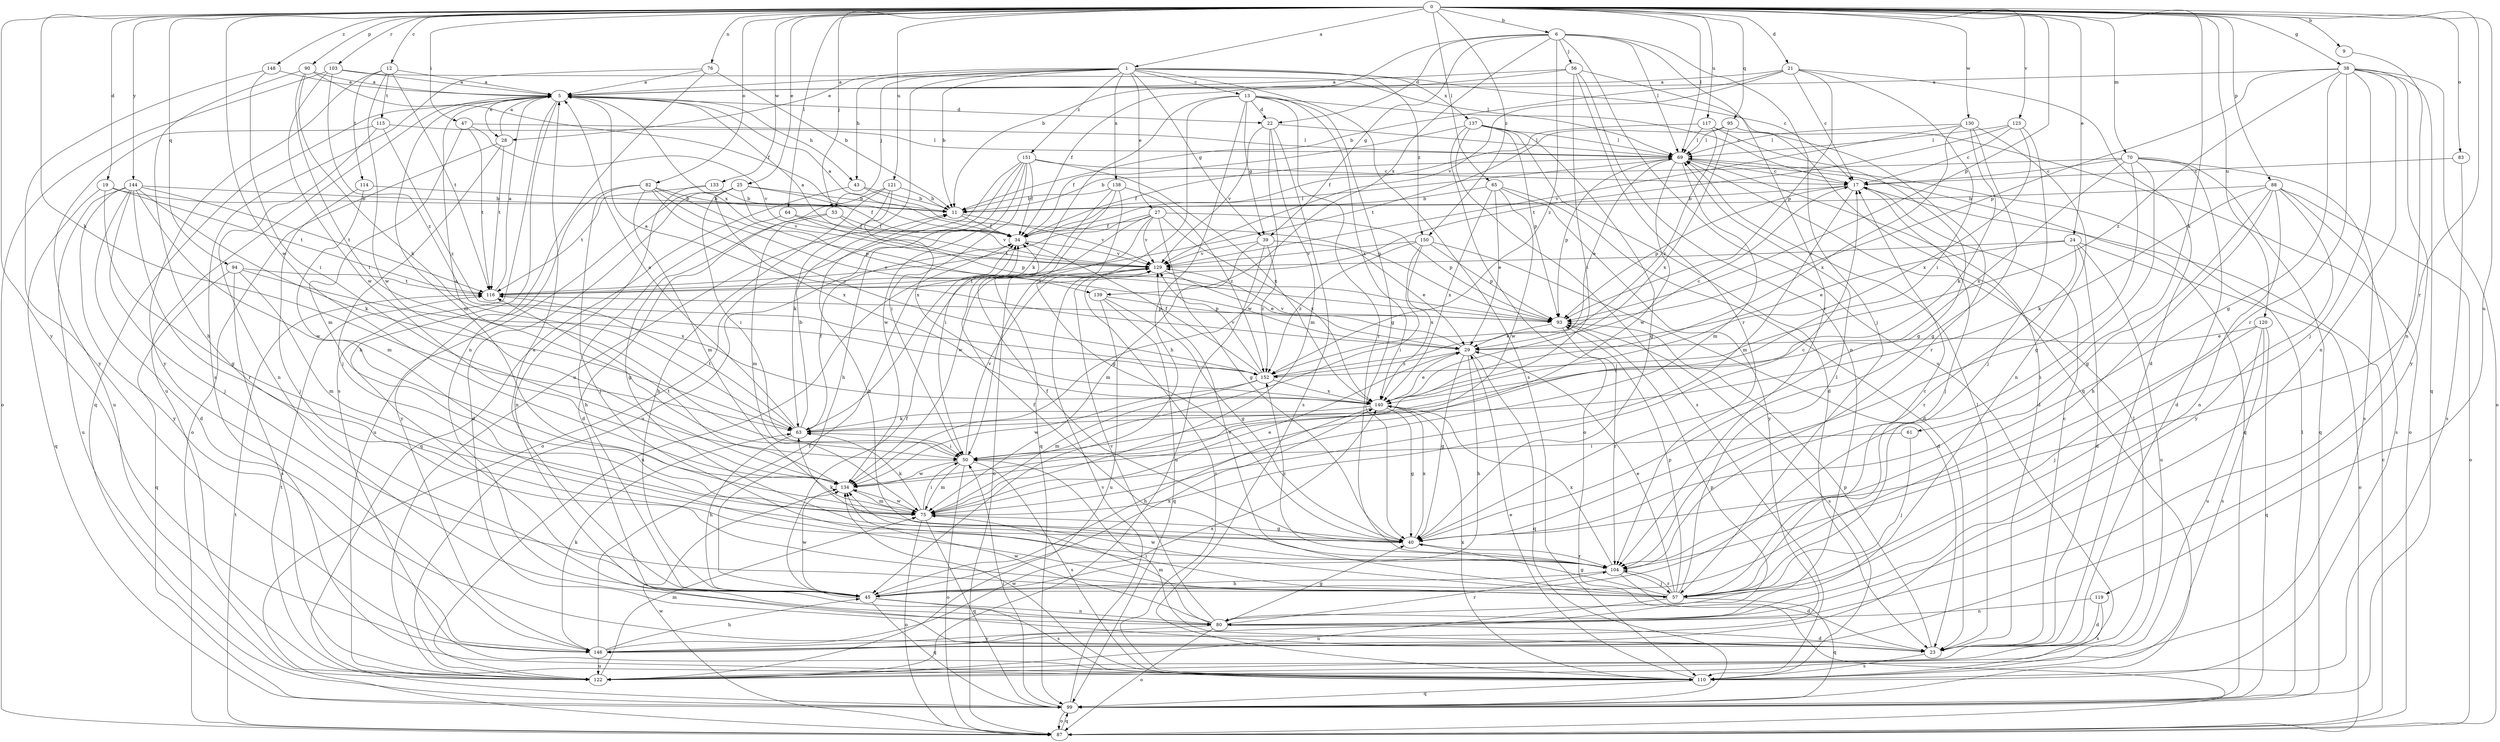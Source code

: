 strict digraph  {
0;
1;
5;
6;
9;
11;
12;
13;
17;
19;
21;
22;
23;
24;
25;
27;
28;
29;
34;
38;
39;
40;
43;
45;
47;
50;
53;
56;
57;
61;
63;
64;
65;
69;
70;
75;
76;
80;
82;
83;
87;
88;
90;
93;
94;
95;
99;
103;
104;
110;
114;
115;
116;
117;
119;
120;
121;
122;
123;
129;
130;
133;
134;
137;
138;
139;
140;
144;
146;
148;
150;
151;
152;
0 -> 1  [label=a];
0 -> 6  [label=b];
0 -> 9  [label=b];
0 -> 12  [label=c];
0 -> 19  [label=d];
0 -> 21  [label=d];
0 -> 24  [label=e];
0 -> 25  [label=e];
0 -> 38  [label=g];
0 -> 47  [label=i];
0 -> 53  [label=j];
0 -> 61  [label=k];
0 -> 63  [label=k];
0 -> 64  [label=l];
0 -> 65  [label=l];
0 -> 69  [label=l];
0 -> 70  [label=m];
0 -> 76  [label=n];
0 -> 82  [label=o];
0 -> 83  [label=o];
0 -> 88  [label=p];
0 -> 90  [label=p];
0 -> 93  [label=p];
0 -> 94  [label=q];
0 -> 95  [label=q];
0 -> 103  [label=r];
0 -> 104  [label=r];
0 -> 117  [label=u];
0 -> 119  [label=u];
0 -> 120  [label=u];
0 -> 121  [label=u];
0 -> 123  [label=v];
0 -> 130  [label=w];
0 -> 133  [label=w];
0 -> 134  [label=w];
0 -> 144  [label=y];
0 -> 146  [label=y];
0 -> 148  [label=z];
0 -> 150  [label=z];
1 -> 5  [label=a];
1 -> 11  [label=b];
1 -> 13  [label=c];
1 -> 17  [label=c];
1 -> 27  [label=e];
1 -> 28  [label=e];
1 -> 39  [label=g];
1 -> 43  [label=h];
1 -> 53  [label=j];
1 -> 110  [label=s];
1 -> 122  [label=u];
1 -> 137  [label=x];
1 -> 138  [label=x];
1 -> 150  [label=z];
1 -> 151  [label=z];
5 -> 22  [label=d];
5 -> 28  [label=e];
5 -> 43  [label=h];
5 -> 45  [label=h];
5 -> 75  [label=m];
5 -> 99  [label=q];
5 -> 110  [label=s];
5 -> 122  [label=u];
5 -> 139  [label=x];
6 -> 11  [label=b];
6 -> 22  [label=d];
6 -> 39  [label=g];
6 -> 56  [label=j];
6 -> 57  [label=j];
6 -> 69  [label=l];
6 -> 104  [label=r];
6 -> 122  [label=u];
6 -> 139  [label=x];
6 -> 152  [label=z];
9 -> 80  [label=n];
11 -> 34  [label=f];
11 -> 129  [label=v];
12 -> 5  [label=a];
12 -> 114  [label=t];
12 -> 115  [label=t];
12 -> 116  [label=t];
12 -> 134  [label=w];
12 -> 146  [label=y];
13 -> 17  [label=c];
13 -> 22  [label=d];
13 -> 39  [label=g];
13 -> 40  [label=g];
13 -> 45  [label=h];
13 -> 50  [label=i];
13 -> 63  [label=k];
13 -> 104  [label=r];
13 -> 140  [label=x];
17 -> 11  [label=b];
17 -> 57  [label=j];
17 -> 75  [label=m];
17 -> 93  [label=p];
19 -> 11  [label=b];
19 -> 40  [label=g];
19 -> 99  [label=q];
19 -> 116  [label=t];
21 -> 5  [label=a];
21 -> 11  [label=b];
21 -> 17  [label=c];
21 -> 23  [label=d];
21 -> 50  [label=i];
21 -> 93  [label=p];
21 -> 129  [label=v];
22 -> 69  [label=l];
22 -> 75  [label=m];
22 -> 110  [label=s];
22 -> 129  [label=v];
22 -> 134  [label=w];
23 -> 17  [label=c];
23 -> 50  [label=i];
23 -> 69  [label=l];
23 -> 93  [label=p];
23 -> 110  [label=s];
24 -> 23  [label=d];
24 -> 29  [label=e];
24 -> 87  [label=o];
24 -> 104  [label=r];
24 -> 122  [label=u];
24 -> 129  [label=v];
25 -> 11  [label=b];
25 -> 23  [label=d];
25 -> 34  [label=f];
25 -> 50  [label=i];
25 -> 122  [label=u];
25 -> 129  [label=v];
25 -> 140  [label=x];
27 -> 34  [label=f];
27 -> 40  [label=g];
27 -> 87  [label=o];
27 -> 93  [label=p];
27 -> 116  [label=t];
27 -> 129  [label=v];
27 -> 134  [label=w];
27 -> 140  [label=x];
28 -> 5  [label=a];
28 -> 57  [label=j];
28 -> 87  [label=o];
28 -> 116  [label=t];
29 -> 5  [label=a];
29 -> 40  [label=g];
29 -> 45  [label=h];
29 -> 99  [label=q];
29 -> 129  [label=v];
29 -> 152  [label=z];
34 -> 5  [label=a];
34 -> 69  [label=l];
34 -> 122  [label=u];
34 -> 129  [label=v];
38 -> 5  [label=a];
38 -> 40  [label=g];
38 -> 57  [label=j];
38 -> 80  [label=n];
38 -> 87  [label=o];
38 -> 93  [label=p];
38 -> 99  [label=q];
38 -> 104  [label=r];
38 -> 146  [label=y];
38 -> 152  [label=z];
39 -> 29  [label=e];
39 -> 75  [label=m];
39 -> 122  [label=u];
39 -> 129  [label=v];
39 -> 152  [label=z];
40 -> 34  [label=f];
40 -> 63  [label=k];
40 -> 104  [label=r];
40 -> 140  [label=x];
43 -> 11  [label=b];
43 -> 93  [label=p];
43 -> 99  [label=q];
45 -> 5  [label=a];
45 -> 34  [label=f];
45 -> 80  [label=n];
45 -> 99  [label=q];
45 -> 110  [label=s];
45 -> 134  [label=w];
45 -> 140  [label=x];
47 -> 69  [label=l];
47 -> 75  [label=m];
47 -> 116  [label=t];
47 -> 129  [label=v];
50 -> 5  [label=a];
50 -> 75  [label=m];
50 -> 87  [label=o];
50 -> 110  [label=s];
50 -> 129  [label=v];
50 -> 134  [label=w];
53 -> 34  [label=f];
53 -> 40  [label=g];
53 -> 75  [label=m];
53 -> 129  [label=v];
56 -> 5  [label=a];
56 -> 34  [label=f];
56 -> 50  [label=i];
56 -> 80  [label=n];
56 -> 99  [label=q];
56 -> 104  [label=r];
57 -> 17  [label=c];
57 -> 29  [label=e];
57 -> 40  [label=g];
57 -> 69  [label=l];
57 -> 93  [label=p];
57 -> 99  [label=q];
57 -> 104  [label=r];
57 -> 122  [label=u];
57 -> 129  [label=v];
57 -> 134  [label=w];
61 -> 50  [label=i];
61 -> 57  [label=j];
63 -> 5  [label=a];
63 -> 11  [label=b];
63 -> 34  [label=f];
63 -> 45  [label=h];
63 -> 50  [label=i];
63 -> 116  [label=t];
64 -> 34  [label=f];
64 -> 45  [label=h];
64 -> 93  [label=p];
65 -> 11  [label=b];
65 -> 23  [label=d];
65 -> 29  [label=e];
65 -> 134  [label=w];
65 -> 140  [label=x];
65 -> 146  [label=y];
69 -> 17  [label=c];
69 -> 23  [label=d];
69 -> 29  [label=e];
69 -> 34  [label=f];
69 -> 75  [label=m];
69 -> 93  [label=p];
69 -> 99  [label=q];
69 -> 134  [label=w];
70 -> 11  [label=b];
70 -> 17  [label=c];
70 -> 23  [label=d];
70 -> 40  [label=g];
70 -> 45  [label=h];
70 -> 99  [label=q];
70 -> 110  [label=s];
70 -> 140  [label=x];
75 -> 17  [label=c];
75 -> 29  [label=e];
75 -> 40  [label=g];
75 -> 50  [label=i];
75 -> 63  [label=k];
75 -> 87  [label=o];
75 -> 99  [label=q];
75 -> 134  [label=w];
76 -> 5  [label=a];
76 -> 11  [label=b];
76 -> 80  [label=n];
76 -> 110  [label=s];
80 -> 23  [label=d];
80 -> 40  [label=g];
80 -> 75  [label=m];
80 -> 87  [label=o];
80 -> 104  [label=r];
80 -> 129  [label=v];
80 -> 134  [label=w];
80 -> 146  [label=y];
82 -> 11  [label=b];
82 -> 29  [label=e];
82 -> 57  [label=j];
82 -> 75  [label=m];
82 -> 93  [label=p];
82 -> 146  [label=y];
82 -> 152  [label=z];
83 -> 17  [label=c];
83 -> 110  [label=s];
87 -> 17  [label=c];
87 -> 99  [label=q];
87 -> 116  [label=t];
87 -> 134  [label=w];
88 -> 11  [label=b];
88 -> 40  [label=g];
88 -> 45  [label=h];
88 -> 63  [label=k];
88 -> 80  [label=n];
88 -> 87  [label=o];
88 -> 110  [label=s];
88 -> 146  [label=y];
90 -> 5  [label=a];
90 -> 34  [label=f];
90 -> 45  [label=h];
90 -> 50  [label=i];
90 -> 63  [label=k];
93 -> 29  [label=e];
93 -> 104  [label=r];
93 -> 110  [label=s];
94 -> 75  [label=m];
94 -> 99  [label=q];
94 -> 110  [label=s];
94 -> 116  [label=t];
94 -> 140  [label=x];
95 -> 69  [label=l];
95 -> 87  [label=o];
95 -> 116  [label=t];
95 -> 140  [label=x];
99 -> 50  [label=i];
99 -> 69  [label=l];
99 -> 87  [label=o];
99 -> 129  [label=v];
103 -> 5  [label=a];
103 -> 69  [label=l];
103 -> 87  [label=o];
103 -> 134  [label=w];
103 -> 152  [label=z];
104 -> 11  [label=b];
104 -> 23  [label=d];
104 -> 34  [label=f];
104 -> 45  [label=h];
104 -> 57  [label=j];
104 -> 140  [label=x];
104 -> 152  [label=z];
110 -> 29  [label=e];
110 -> 99  [label=q];
110 -> 134  [label=w];
110 -> 140  [label=x];
114 -> 11  [label=b];
114 -> 57  [label=j];
114 -> 75  [label=m];
115 -> 69  [label=l];
115 -> 80  [label=n];
115 -> 122  [label=u];
115 -> 152  [label=z];
116 -> 5  [label=a];
116 -> 93  [label=p];
117 -> 34  [label=f];
117 -> 40  [label=g];
117 -> 69  [label=l];
117 -> 104  [label=r];
117 -> 152  [label=z];
119 -> 23  [label=d];
119 -> 80  [label=n];
119 -> 110  [label=s];
120 -> 29  [label=e];
120 -> 57  [label=j];
120 -> 99  [label=q];
120 -> 110  [label=s];
120 -> 122  [label=u];
121 -> 11  [label=b];
121 -> 23  [label=d];
121 -> 45  [label=h];
121 -> 63  [label=k];
121 -> 140  [label=x];
122 -> 69  [label=l];
122 -> 75  [label=m];
122 -> 116  [label=t];
123 -> 17  [label=c];
123 -> 57  [label=j];
123 -> 69  [label=l];
123 -> 116  [label=t];
123 -> 140  [label=x];
129 -> 5  [label=a];
129 -> 29  [label=e];
129 -> 110  [label=s];
129 -> 116  [label=t];
130 -> 40  [label=g];
130 -> 63  [label=k];
130 -> 69  [label=l];
130 -> 80  [label=n];
130 -> 129  [label=v];
130 -> 140  [label=x];
133 -> 11  [label=b];
133 -> 80  [label=n];
133 -> 116  [label=t];
134 -> 75  [label=m];
134 -> 116  [label=t];
137 -> 23  [label=d];
137 -> 34  [label=f];
137 -> 40  [label=g];
137 -> 69  [label=l];
137 -> 87  [label=o];
137 -> 93  [label=p];
137 -> 110  [label=s];
138 -> 11  [label=b];
138 -> 40  [label=g];
138 -> 50  [label=i];
138 -> 99  [label=q];
138 -> 152  [label=z];
139 -> 40  [label=g];
139 -> 93  [label=p];
139 -> 99  [label=q];
139 -> 122  [label=u];
140 -> 29  [label=e];
140 -> 40  [label=g];
140 -> 45  [label=h];
140 -> 63  [label=k];
144 -> 11  [label=b];
144 -> 23  [label=d];
144 -> 57  [label=j];
144 -> 63  [label=k];
144 -> 104  [label=r];
144 -> 116  [label=t];
144 -> 122  [label=u];
144 -> 134  [label=w];
144 -> 146  [label=y];
146 -> 34  [label=f];
146 -> 45  [label=h];
146 -> 63  [label=k];
146 -> 93  [label=p];
146 -> 122  [label=u];
146 -> 140  [label=x];
148 -> 5  [label=a];
148 -> 50  [label=i];
148 -> 146  [label=y];
150 -> 23  [label=d];
150 -> 50  [label=i];
150 -> 93  [label=p];
150 -> 129  [label=v];
150 -> 140  [label=x];
150 -> 152  [label=z];
151 -> 17  [label=c];
151 -> 34  [label=f];
151 -> 45  [label=h];
151 -> 50  [label=i];
151 -> 87  [label=o];
151 -> 122  [label=u];
151 -> 134  [label=w];
151 -> 140  [label=x];
152 -> 17  [label=c];
152 -> 34  [label=f];
152 -> 75  [label=m];
152 -> 129  [label=v];
152 -> 134  [label=w];
152 -> 140  [label=x];
}
